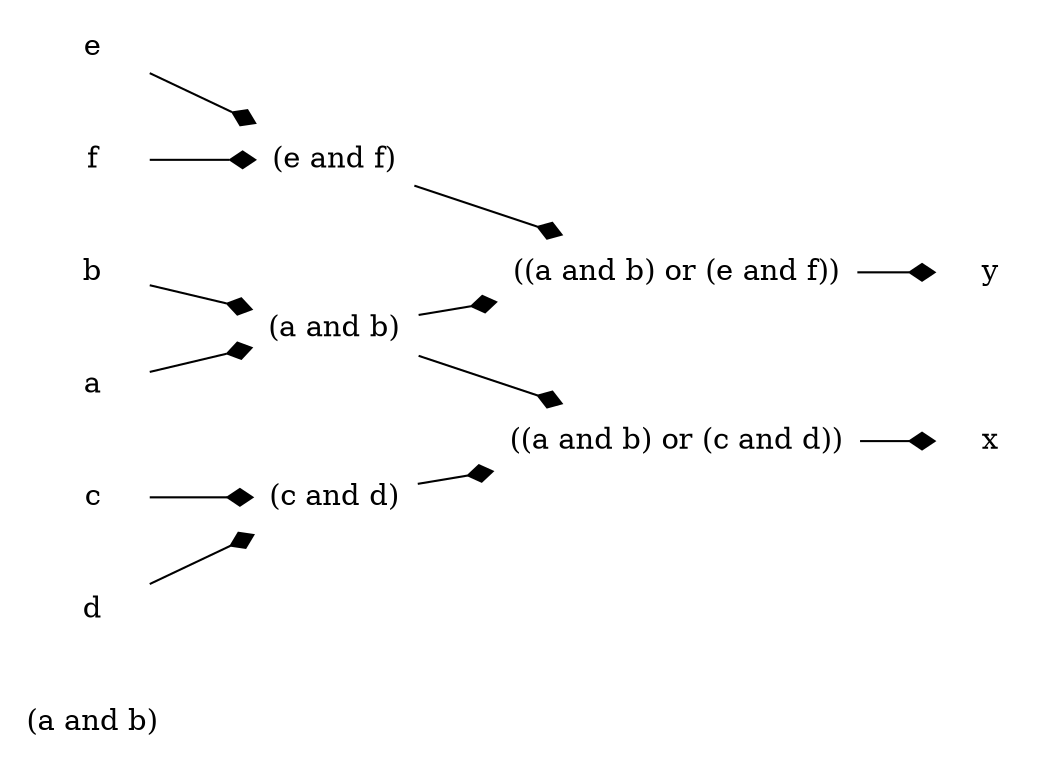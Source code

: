 digraph g {
    // header
    rankdir=LR;
    margin=0.01;
    node [shape="plaintext"];
    edge [arrowhead="diamond"];
    // circuit 
    and24317 [label="(a and b)", image="../../gates/and_noleads.png"];
    and24325 [label="(c and d)", image="../../gates/and_noleads.png"];
    and24368 [label="(a and b)", image="../../gates/and_noleads.png"];
    and24376 [label="(e and f)", image="../../gates/and_noleads.png"];
    or24333 [label="((a and b) or (c and d))", image="../../gates/or_noleads.png"];
    or24384 [label="((a and b) or (e and f))", image="../../gates/or_noleads.png"];
    var24270[label="b"];
    var24272[label="c"];
    var24273[label="d"];
    var24276[label="x"];
    var24278[label="e"];
    var24279[label="f"];
    var24282[label="a"];
    var24285[label="y"];
    var24282 -> and24368 ;
    var24270 -> and24368 ;
    var24272 -> and24325 ;
    var24273 -> and24325 ;
    and24368 -> or24333 ;
    and24325 -> or24333 ;
    or24333 -> var24276 ;
    var24278 -> and24376 ;
    var24279 -> and24376 ;
    and24368 -> or24384 ;
    and24376 -> or24384 ;
    or24384 -> var24285 ;
}
